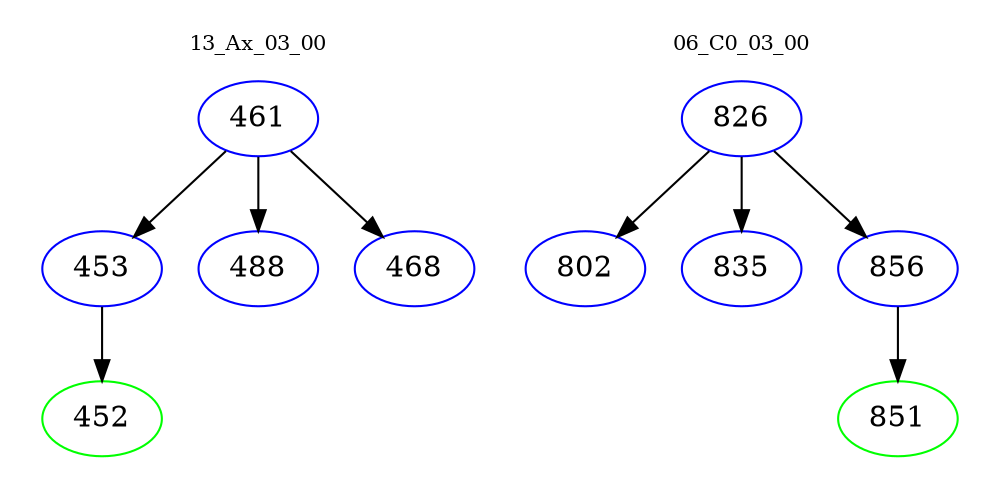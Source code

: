 digraph{
subgraph cluster_0 {
color = white
label = "13_Ax_03_00";
fontsize=10;
T0_461 [label="461", color="blue"]
T0_461 -> T0_453 [color="black"]
T0_453 [label="453", color="blue"]
T0_453 -> T0_452 [color="black"]
T0_452 [label="452", color="green"]
T0_461 -> T0_488 [color="black"]
T0_488 [label="488", color="blue"]
T0_461 -> T0_468 [color="black"]
T0_468 [label="468", color="blue"]
}
subgraph cluster_1 {
color = white
label = "06_C0_03_00";
fontsize=10;
T1_826 [label="826", color="blue"]
T1_826 -> T1_802 [color="black"]
T1_802 [label="802", color="blue"]
T1_826 -> T1_835 [color="black"]
T1_835 [label="835", color="blue"]
T1_826 -> T1_856 [color="black"]
T1_856 [label="856", color="blue"]
T1_856 -> T1_851 [color="black"]
T1_851 [label="851", color="green"]
}
}
